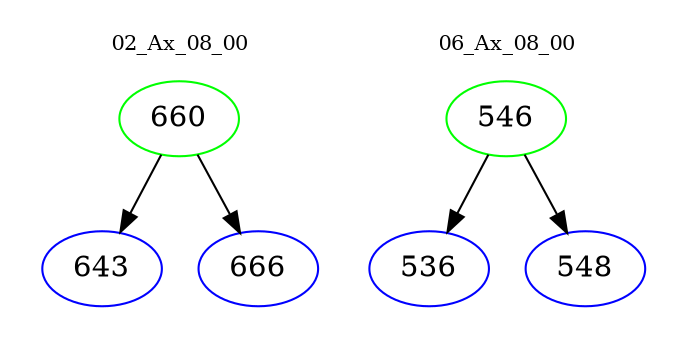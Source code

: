 digraph{
subgraph cluster_0 {
color = white
label = "02_Ax_08_00";
fontsize=10;
T0_660 [label="660", color="green"]
T0_660 -> T0_643 [color="black"]
T0_643 [label="643", color="blue"]
T0_660 -> T0_666 [color="black"]
T0_666 [label="666", color="blue"]
}
subgraph cluster_1 {
color = white
label = "06_Ax_08_00";
fontsize=10;
T1_546 [label="546", color="green"]
T1_546 -> T1_536 [color="black"]
T1_536 [label="536", color="blue"]
T1_546 -> T1_548 [color="black"]
T1_548 [label="548", color="blue"]
}
}

